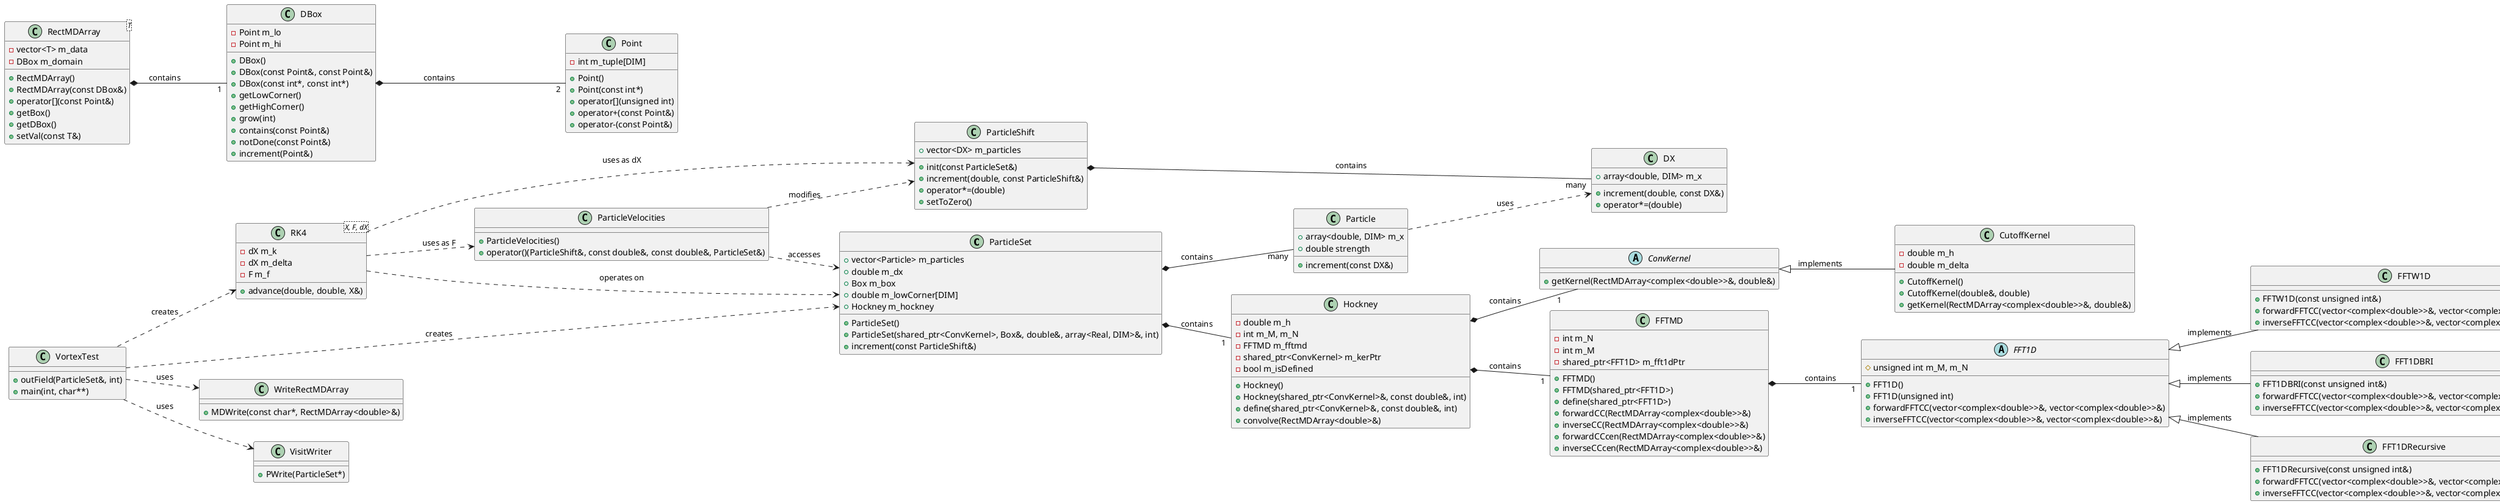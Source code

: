 @startuml Project_Class_Diagram

' Use left to right layout for wider diagrams
left to right direction


' Core simulation classes
class ParticleSet {
  +vector<Particle> m_particles
  +double m_dx
  +Box m_box
  +double m_lowCorner[DIM]
  +Hockney m_hockney
  +ParticleSet()
  +ParticleSet(shared_ptr<ConvKernel>, Box&, double&, array<Real, DIM>&, int)
  +increment(const ParticleShift&)
}

class ParticleVelocities {
  +ParticleVelocities()
  +operator()(ParticleShift&, const double&, const double&, ParticleSet&)
}

class "RK4<X, F, dX>" as RK4 {
  -dX m_k
  -dX m_delta
  -F m_f
  +advance(double, double, X&)
}

class Particle {
  +array<double, DIM> m_x
  +double strength
  +increment(const DX&)
}

class DX {
  +array<double, DIM> m_x
  +increment(double, const DX&)
  +operator*=(double)
}

class ParticleShift {
  +vector<DX> m_particles
  +init(const ParticleSet&)
  +increment(double, const ParticleShift&)
  +operator*=(double)
  +setToZero()
}

' Hockney solver and related classes
class Hockney {
  -double m_h
  -int m_M, m_N
  -FFTMD m_fftmd
  -shared_ptr<ConvKernel> m_kerPtr
  -bool m_isDefined
  +Hockney()
  +Hockney(shared_ptr<ConvKernel>&, const double&, int)
  +define(shared_ptr<ConvKernel>&, const double&, int)
  +convolve(RectMDArray<double>&)
}

abstract class ConvKernel {
  +getKernel(RectMDArray<complex<double>>&, double&)
}

class CutoffKernel {
  -double m_h
  -double m_delta
  +CutoffKernel()
  +CutoffKernel(double&, double)
  +getKernel(RectMDArray<complex<double>>&, double&)
}

' FFT classes
class FFTMD {
  -int m_N
  -int m_M
  -shared_ptr<FFT1D> m_fft1dPtr
  +FFTMD()
  +FFTMD(shared_ptr<FFT1D>)
  +define(shared_ptr<FFT1D>)
  +forwardCC(RectMDArray<complex<double>>&)
  +inverseCC(RectMDArray<complex<double>>&)
  +forwardCCcen(RectMDArray<complex<double>>&)
  +inverseCCcen(RectMDArray<complex<double>>&)
}

abstract class FFT1D {
  #unsigned int m_M, m_N
  +FFT1D()
  +FFT1D(unsigned int)
  +forwardFFTCC(vector<complex<double>>&, vector<complex<double>>&)
  +inverseFFTCC(vector<complex<double>>&, vector<complex<double>>&)
}

class FFTW1D {
  +FFTW1D(const unsigned int&)
  +forwardFFTCC(vector<complex<double>>&, vector<complex<double>>&)
  +inverseFFTCC(vector<complex<double>>&, vector<complex<double>>&)
}

class FFT1DBRI {
  +FFT1DBRI(const unsigned int&)
  +forwardFFTCC(vector<complex<double>>&, vector<complex<double>>&)
  +inverseFFTCC(vector<complex<double>>&, vector<complex<double>>&)
}

class FFT1DRecursive {
  +FFT1DRecursive(const unsigned int&)
  +forwardFFTCC(vector<complex<double>>&, vector<complex<double>>&)
  +inverseFFTCC(vector<complex<double>>&, vector<complex<double>>&)
}

' Array and spatial classes
class "RectMDArray<T>" as RectMDArray {
  -vector<T> m_data
  -DBox m_domain
  +RectMDArray()
  +RectMDArray(const DBox&)
  +operator[](const Point&)
  +getBox()
  +getDBox()
  +setVal(const T&)
}

class DBox {
  -Point m_lo
  -Point m_hi
  +DBox()
  +DBox(const Point&, const Point&)
  +DBox(const int*, const int*)
  +getLowCorner()
  +getHighCorner()
  +grow(int)
  +contains(const Point&)
  +notDone(const Point&)
  +increment(Point&)
}

class Point {
  -int m_tuple[DIM]
  +Point()
  +Point(const int*)
  +operator[](unsigned int)
  +operator+(const Point&)
  +operator-(const Point&)
}

' Output and visualization
class WriteRectMDArray {
  +MDWrite(const char*, RectMDArray<double>&)
}

class VisitWriter {
  +PWrite(ParticleSet*)
}

' Main test/driver class
class VortexTest {
  +outField(ParticleSet&, int)
  +main(int, char**)
}

' Relationships
ParticleSet *-- "many" Particle : contains
ParticleSet *-- "1" Hockney : contains
RK4 ..> ParticleSet : operates on
RK4 ..> ParticleVelocities : uses as F
RK4 ..> ParticleShift : uses as dX
ParticleShift *-- "many" DX : contains
ParticleVelocities ..> ParticleSet : accesses
ParticleVelocities ..> ParticleShift : modifies
Particle ..> DX : uses

Hockney *-- "1" FFTMD : contains
Hockney *-- "1" ConvKernel : contains
ConvKernel <|-- CutoffKernel : implements

FFTMD *-- "1" FFT1D : contains
FFT1D <|-- FFTW1D : implements
FFT1D <|-- FFT1DBRI : implements
FFT1D <|-- FFT1DRecursive : implements

RectMDArray *-- "1" DBox : contains
DBox *-- "2" Point : contains

VortexTest ..> ParticleSet : creates
VortexTest ..> RK4 : creates
VortexTest ..> WriteRectMDArray : uses
VortexTest ..> VisitWriter : uses

@enduml